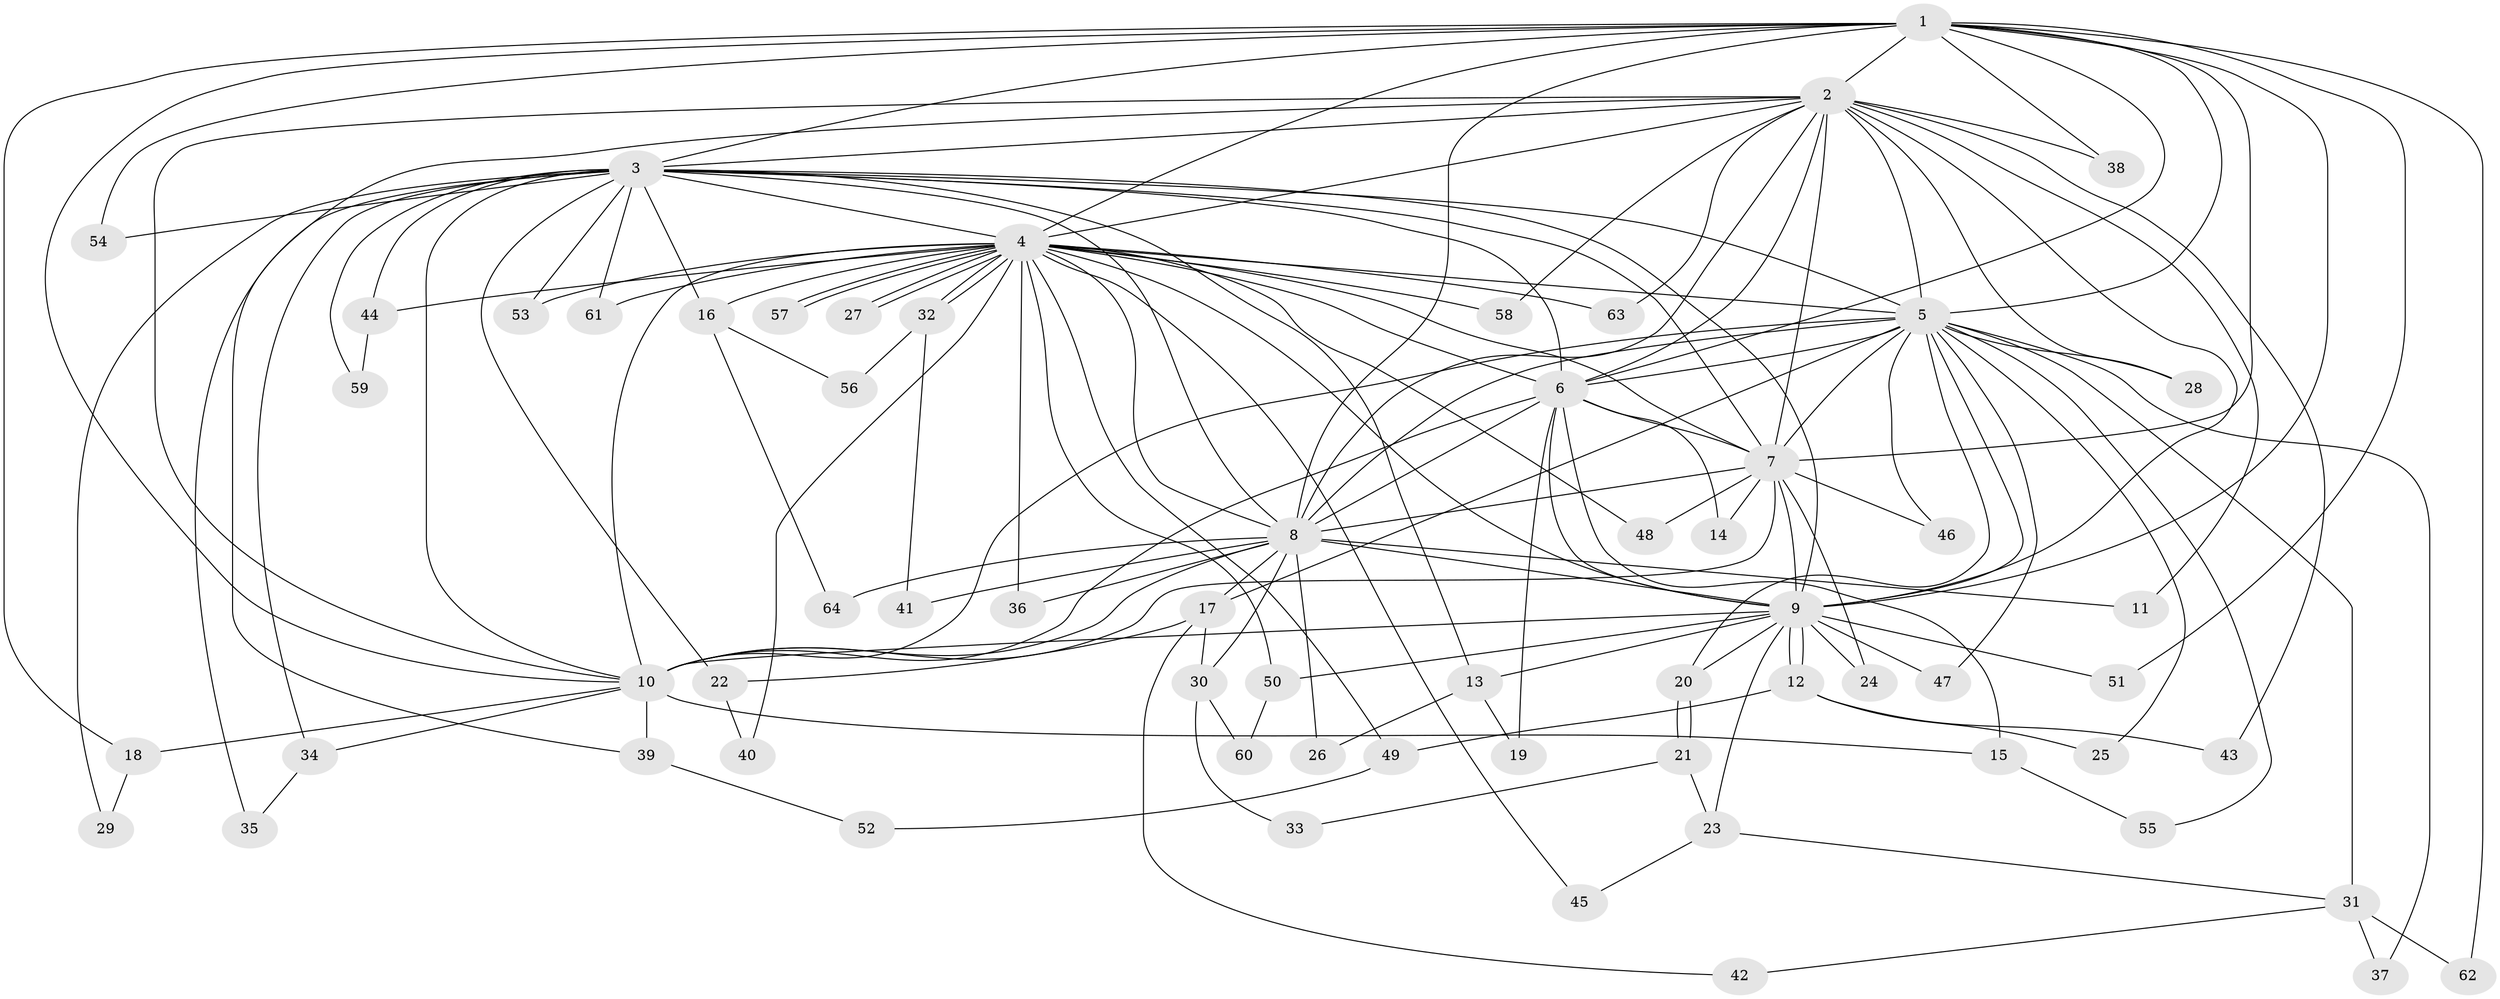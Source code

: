 // Generated by graph-tools (version 1.1) at 2025/01/03/09/25 03:01:34]
// undirected, 64 vertices, 153 edges
graph export_dot {
graph [start="1"]
  node [color=gray90,style=filled];
  1;
  2;
  3;
  4;
  5;
  6;
  7;
  8;
  9;
  10;
  11;
  12;
  13;
  14;
  15;
  16;
  17;
  18;
  19;
  20;
  21;
  22;
  23;
  24;
  25;
  26;
  27;
  28;
  29;
  30;
  31;
  32;
  33;
  34;
  35;
  36;
  37;
  38;
  39;
  40;
  41;
  42;
  43;
  44;
  45;
  46;
  47;
  48;
  49;
  50;
  51;
  52;
  53;
  54;
  55;
  56;
  57;
  58;
  59;
  60;
  61;
  62;
  63;
  64;
  1 -- 2;
  1 -- 3;
  1 -- 4;
  1 -- 5;
  1 -- 6;
  1 -- 7;
  1 -- 8;
  1 -- 9;
  1 -- 10;
  1 -- 18;
  1 -- 38;
  1 -- 51;
  1 -- 54;
  1 -- 62;
  2 -- 3;
  2 -- 4;
  2 -- 5;
  2 -- 6;
  2 -- 7;
  2 -- 8;
  2 -- 9;
  2 -- 10;
  2 -- 11;
  2 -- 28;
  2 -- 38;
  2 -- 39;
  2 -- 43;
  2 -- 58;
  2 -- 63;
  3 -- 4;
  3 -- 5;
  3 -- 6;
  3 -- 7;
  3 -- 8;
  3 -- 9;
  3 -- 10;
  3 -- 13;
  3 -- 16;
  3 -- 22;
  3 -- 29;
  3 -- 34;
  3 -- 35;
  3 -- 44;
  3 -- 53;
  3 -- 54;
  3 -- 59;
  3 -- 61;
  4 -- 5;
  4 -- 6;
  4 -- 7;
  4 -- 8;
  4 -- 9;
  4 -- 10;
  4 -- 16;
  4 -- 27;
  4 -- 27;
  4 -- 32;
  4 -- 32;
  4 -- 36;
  4 -- 40;
  4 -- 44;
  4 -- 45;
  4 -- 48;
  4 -- 49;
  4 -- 50;
  4 -- 53;
  4 -- 57;
  4 -- 57;
  4 -- 58;
  4 -- 61;
  4 -- 63;
  5 -- 6;
  5 -- 7;
  5 -- 8;
  5 -- 9;
  5 -- 10;
  5 -- 17;
  5 -- 20;
  5 -- 25;
  5 -- 28;
  5 -- 31;
  5 -- 37;
  5 -- 46;
  5 -- 47;
  5 -- 55;
  6 -- 7;
  6 -- 8;
  6 -- 9;
  6 -- 10;
  6 -- 14;
  6 -- 15;
  6 -- 19;
  7 -- 8;
  7 -- 9;
  7 -- 10;
  7 -- 14;
  7 -- 24;
  7 -- 46;
  7 -- 48;
  8 -- 9;
  8 -- 10;
  8 -- 11;
  8 -- 17;
  8 -- 26;
  8 -- 30;
  8 -- 36;
  8 -- 41;
  8 -- 64;
  9 -- 10;
  9 -- 12;
  9 -- 12;
  9 -- 13;
  9 -- 20;
  9 -- 23;
  9 -- 24;
  9 -- 47;
  9 -- 50;
  9 -- 51;
  10 -- 15;
  10 -- 18;
  10 -- 34;
  10 -- 39;
  12 -- 25;
  12 -- 43;
  12 -- 49;
  13 -- 19;
  13 -- 26;
  15 -- 55;
  16 -- 56;
  16 -- 64;
  17 -- 22;
  17 -- 30;
  17 -- 42;
  18 -- 29;
  20 -- 21;
  20 -- 21;
  21 -- 23;
  21 -- 33;
  22 -- 40;
  23 -- 31;
  23 -- 45;
  30 -- 33;
  30 -- 60;
  31 -- 37;
  31 -- 42;
  31 -- 62;
  32 -- 41;
  32 -- 56;
  34 -- 35;
  39 -- 52;
  44 -- 59;
  49 -- 52;
  50 -- 60;
}

